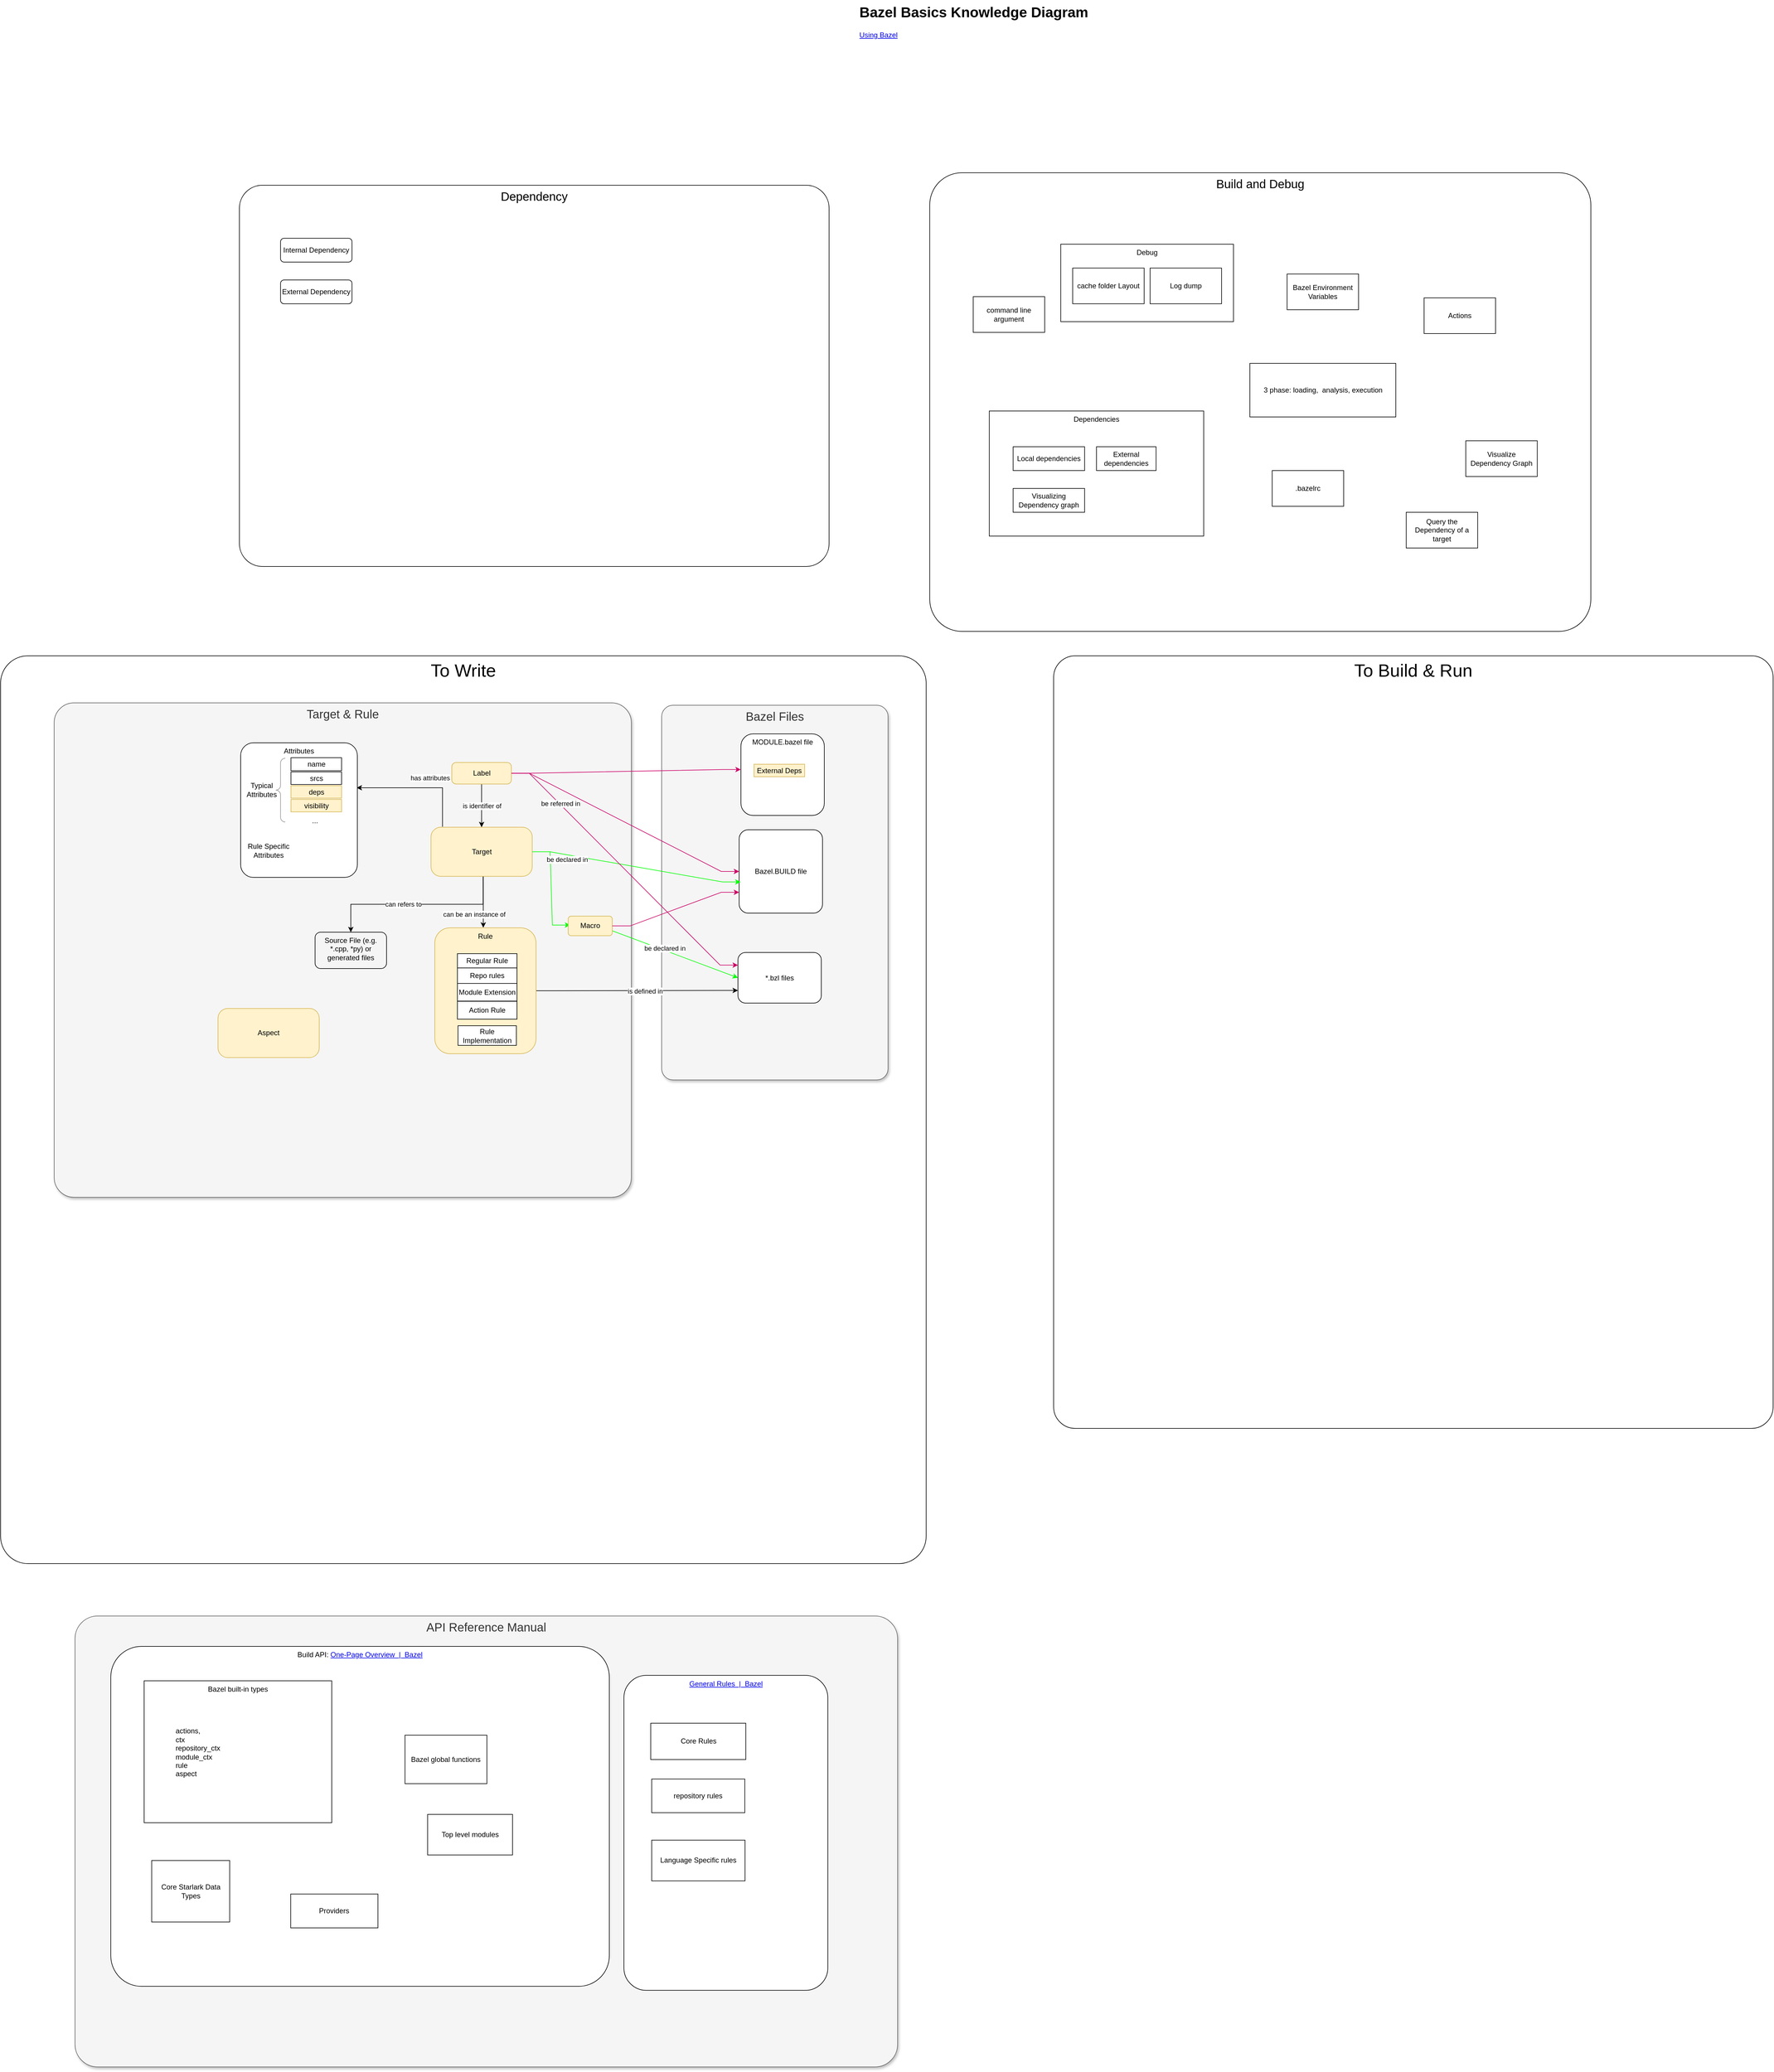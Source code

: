 <mxfile version="24.7.5">
  <diagram name="Page-1" id="FQG66JRKxwmyas7ND9U_">
    <mxGraphModel dx="3564" dy="2626" grid="1" gridSize="1" guides="1" tooltips="1" connect="1" arrows="1" fold="1" page="1" pageScale="1" pageWidth="850" pageHeight="1100" math="0" shadow="0">
      <root>
        <mxCell id="0" />
        <mxCell id="1" parent="0" />
        <mxCell id="D231da03u5sPEP_C2MeJ-8" value="To Build &amp;amp; Run" style="rounded=1;whiteSpace=wrap;html=1;arcSize=3;verticalAlign=top;fontSize=30;" parent="1" vertex="1">
          <mxGeometry x="1638" y="41" width="1208" height="1297" as="geometry" />
        </mxCell>
        <mxCell id="D231da03u5sPEP_C2MeJ-7" value="To Write" style="rounded=1;whiteSpace=wrap;html=1;arcSize=3;verticalAlign=top;fontSize=30;movable=0;resizable=0;rotatable=0;deletable=0;editable=0;locked=1;connectable=0;" parent="1" vertex="1">
          <mxGeometry x="-130" y="41" width="1554" height="1524" as="geometry" />
        </mxCell>
        <mxCell id="Ve8q5e5dPfvhV3Oinw9s-3" value="Target &amp;amp; Rule" style="rounded=1;whiteSpace=wrap;html=1;verticalAlign=top;fillColor=#f5f5f5;arcSize=4;shadow=1;movable=1;resizable=1;rotatable=1;deletable=1;editable=1;locked=0;connectable=1;fontSize=20;fontColor=#333333;strokeColor=#666666;" parent="1" vertex="1">
          <mxGeometry x="-40" y="120" width="969" height="830" as="geometry" />
        </mxCell>
        <mxCell id="GcKPeu6k6k3cINVtdM0u-2" value="Bazel Files" style="rounded=1;whiteSpace=wrap;html=1;verticalAlign=top;fillColor=#f5f5f5;arcSize=5;shadow=1;movable=1;resizable=1;rotatable=1;deletable=1;editable=1;locked=0;connectable=1;fontSize=20;fontColor=#333333;strokeColor=#666666;" parent="1" vertex="1">
          <mxGeometry x="980" y="124" width="380" height="629" as="geometry" />
        </mxCell>
        <mxCell id="Ve8q5e5dPfvhV3Oinw9s-7" style="rounded=0;orthogonalLoop=1;jettySize=auto;html=1;exitX=0.515;exitY=1.003;exitDx=0;exitDy=0;exitPerimeter=0;entryX=0.5;entryY=0;entryDx=0;entryDy=0;strokeColor=default;edgeStyle=orthogonalEdgeStyle;elbow=vertical;" parent="1" source="GcKPeu6k6k3cINVtdM0u-3" target="GcKPeu6k6k3cINVtdM0u-26" edge="1">
          <mxGeometry relative="1" as="geometry">
            <mxPoint x="680" y="410" as="sourcePoint" />
          </mxGeometry>
        </mxCell>
        <mxCell id="Ve8q5e5dPfvhV3Oinw9s-10" value="can refers to" style="edgeLabel;html=1;align=center;verticalAlign=middle;resizable=0;points=[];" parent="Ve8q5e5dPfvhV3Oinw9s-7" vertex="1" connectable="0">
          <mxGeometry x="0.281" y="2" relative="1" as="geometry">
            <mxPoint x="21" y="-2" as="offset" />
          </mxGeometry>
        </mxCell>
        <mxCell id="Ve8q5e5dPfvhV3Oinw9s-12" style="edgeStyle=orthogonalEdgeStyle;rounded=0;orthogonalLoop=1;jettySize=auto;html=1;entryX=0.994;entryY=0.334;entryDx=0;entryDy=0;exitX=0.114;exitY=-0.01;exitDx=0;exitDy=0;exitPerimeter=0;entryPerimeter=0;" parent="1" source="GcKPeu6k6k3cINVtdM0u-3" target="bbqUkE-MQOSx1dVK-rNj-19" edge="1">
          <mxGeometry relative="1" as="geometry" />
        </mxCell>
        <mxCell id="Ve8q5e5dPfvhV3Oinw9s-19" value="has attributes" style="edgeLabel;html=1;align=center;verticalAlign=middle;resizable=0;points=[];" parent="Ve8q5e5dPfvhV3Oinw9s-12" vertex="1" connectable="0">
          <mxGeometry x="-0.155" relative="1" as="geometry">
            <mxPoint x="2" y="-17" as="offset" />
          </mxGeometry>
        </mxCell>
        <mxCell id="Ve8q5e5dPfvhV3Oinw9s-14" style="edgeStyle=entityRelationEdgeStyle;rounded=0;orthogonalLoop=1;jettySize=auto;html=1;entryX=0.046;entryY=0.455;entryDx=0;entryDy=0;entryPerimeter=0;strokeColor=#00FF00;" parent="1" source="GcKPeu6k6k3cINVtdM0u-3" target="bbqUkE-MQOSx1dVK-rNj-8" edge="1">
          <mxGeometry relative="1" as="geometry" />
        </mxCell>
        <mxCell id="GcKPeu6k6k3cINVtdM0u-3" value="Target" style="rounded=1;whiteSpace=wrap;html=1;fillColor=#fff2cc;strokeColor=#d6b656;arcSize=20;" parent="1" vertex="1">
          <mxGeometry x="592.6" y="328.75" width="170" height="82.5" as="geometry" />
        </mxCell>
        <mxCell id="GcKPeu6k6k3cINVtdM0u-15" value="*.bzl files" style="rounded=1;whiteSpace=wrap;html=1;verticalAlign=middle;" parent="1" vertex="1">
          <mxGeometry x="1108" y="539" width="140" height="85" as="geometry" />
        </mxCell>
        <mxCell id="GcKPeu6k6k3cINVtdM0u-16" value="MODULE.bazel file" style="rounded=1;whiteSpace=wrap;html=1;verticalAlign=top;" parent="1" vertex="1">
          <mxGeometry x="1113" y="172" width="140" height="137" as="geometry" />
        </mxCell>
        <mxCell id="GcKPeu6k6k3cINVtdM0u-19" value="" style="endArrow=none;html=1;rounded=0;entryX=1;entryY=0.5;entryDx=0;entryDy=0;edgeStyle=entityRelationEdgeStyle;startArrow=classic;startFill=1;endFill=0;exitX=0;exitY=0.75;exitDx=0;exitDy=0;" parent="1" source="GcKPeu6k6k3cINVtdM0u-15" target="GcKPeu6k6k3cINVtdM0u-1" edge="1">
          <mxGeometry width="50" height="50" relative="1" as="geometry">
            <mxPoint x="620" y="540" as="sourcePoint" />
            <mxPoint x="690" y="480" as="targetPoint" />
          </mxGeometry>
        </mxCell>
        <mxCell id="GcKPeu6k6k3cINVtdM0u-20" value="is defined in" style="edgeLabel;html=1;align=center;verticalAlign=middle;resizable=0;points=[];" parent="GcKPeu6k6k3cINVtdM0u-19" vertex="1" connectable="0">
          <mxGeometry x="-0.216" relative="1" as="geometry">
            <mxPoint x="-23" y="1" as="offset" />
          </mxGeometry>
        </mxCell>
        <mxCell id="GcKPeu6k6k3cINVtdM0u-12" value="Bazel.BUILD file" style="rounded=1;whiteSpace=wrap;html=1;verticalAlign=middle;arcSize=11;" parent="1" vertex="1">
          <mxGeometry x="1110" y="333" width="140" height="140" as="geometry" />
        </mxCell>
        <mxCell id="GcKPeu6k6k3cINVtdM0u-13" style="edgeStyle=entityRelationEdgeStyle;rounded=0;orthogonalLoop=1;jettySize=auto;html=1;entryX=0;entryY=0.5;entryDx=0;entryDy=0;exitX=1;exitY=0.5;exitDx=0;exitDy=0;strokeColor=#CC0066;" parent="1" source="Ve8q5e5dPfvhV3Oinw9s-1" target="GcKPeu6k6k3cINVtdM0u-12" edge="1">
          <mxGeometry relative="1" as="geometry">
            <mxPoint x="730" y="240" as="sourcePoint" />
          </mxGeometry>
        </mxCell>
        <mxCell id="GcKPeu6k6k3cINVtdM0u-26" value="Source File (e.g. *.cpp, *py) or generated files" style="rounded=1;whiteSpace=wrap;html=1;verticalAlign=top;fillColor=none;" parent="1" vertex="1">
          <mxGeometry x="398" y="505" width="120" height="61" as="geometry" />
        </mxCell>
        <mxCell id="bbqUkE-MQOSx1dVK-rNj-1" style="rounded=0;orthogonalLoop=1;jettySize=auto;html=1;entryX=0.479;entryY=-0.001;entryDx=0;entryDy=0;exitX=0.516;exitY=1.004;exitDx=0;exitDy=0;exitPerimeter=0;entryPerimeter=0;" parent="1" source="GcKPeu6k6k3cINVtdM0u-3" target="GcKPeu6k6k3cINVtdM0u-1" edge="1">
          <mxGeometry relative="1" as="geometry">
            <mxPoint x="679" y="410" as="sourcePoint" />
          </mxGeometry>
        </mxCell>
        <mxCell id="bbqUkE-MQOSx1dVK-rNj-2" value="can be an instance of" style="edgeLabel;html=1;align=center;verticalAlign=middle;resizable=0;points=[];" parent="bbqUkE-MQOSx1dVK-rNj-1" vertex="1" connectable="0">
          <mxGeometry x="-0.284" y="-1" relative="1" as="geometry">
            <mxPoint x="-15" y="33" as="offset" />
          </mxGeometry>
        </mxCell>
        <mxCell id="GcKPeu6k6k3cINVtdM0u-1" value="Rule" style="rounded=1;whiteSpace=wrap;html=1;verticalAlign=top;fillColor=#fff2cc;strokeColor=#d6b656;" parent="1" vertex="1">
          <mxGeometry x="599" y="497.62" width="170" height="211.38" as="geometry" />
        </mxCell>
        <mxCell id="GcKPeu6k6k3cINVtdM0u-7" value="Repo rules" style="rounded=0;whiteSpace=wrap;html=1;" parent="1" vertex="1">
          <mxGeometry x="637" y="564.95" width="100" height="26.05" as="geometry" />
        </mxCell>
        <mxCell id="GcKPeu6k6k3cINVtdM0u-8" value="Module Extension" style="rounded=0;whiteSpace=wrap;html=1;" parent="1" vertex="1">
          <mxGeometry x="637" y="591" width="100" height="29.67" as="geometry" />
        </mxCell>
        <mxCell id="GcKPeu6k6k3cINVtdM0u-9" value="Regular Rule" style="rounded=0;whiteSpace=wrap;html=1;" parent="1" vertex="1">
          <mxGeometry x="637" y="541" width="100" height="23.95" as="geometry" />
        </mxCell>
        <mxCell id="Ve8q5e5dPfvhV3Oinw9s-16" style="rounded=0;orthogonalLoop=1;jettySize=auto;html=1;entryX=0;entryY=0.5;entryDx=0;entryDy=0;exitX=1;exitY=0.75;exitDx=0;exitDy=0;strokeColor=#00FF00;" parent="1" source="bbqUkE-MQOSx1dVK-rNj-8" target="GcKPeu6k6k3cINVtdM0u-15" edge="1">
          <mxGeometry relative="1" as="geometry" />
        </mxCell>
        <mxCell id="Ve8q5e5dPfvhV3Oinw9s-17" value="be declared in" style="edgeLabel;html=1;align=center;verticalAlign=middle;resizable=0;points=[];" parent="Ve8q5e5dPfvhV3Oinw9s-16" vertex="1" connectable="0">
          <mxGeometry x="-0.272" relative="1" as="geometry">
            <mxPoint x="11" as="offset" />
          </mxGeometry>
        </mxCell>
        <mxCell id="bbqUkE-MQOSx1dVK-rNj-8" value="Macro" style="rounded=1;whiteSpace=wrap;html=1;verticalAlign=middle;fillColor=#fff2cc;strokeColor=#d6b656;" parent="1" vertex="1">
          <mxGeometry x="823" y="477.99" width="74" height="32.88" as="geometry" />
        </mxCell>
        <mxCell id="bbqUkE-MQOSx1dVK-rNj-19" value="Attributes" style="rounded=1;whiteSpace=wrap;html=1;verticalAlign=top;gradientColor=none;arcSize=11;" parent="1" vertex="1">
          <mxGeometry x="273" y="187" width="196" height="226" as="geometry" />
        </mxCell>
        <mxCell id="bbqUkE-MQOSx1dVK-rNj-21" value="Build and Debug" style="rounded=1;whiteSpace=wrap;html=1;verticalAlign=top;fontSize=20;arcSize=7;fillColor=none;" parent="1" vertex="1">
          <mxGeometry x="1430" y="-770" width="1110" height="770" as="geometry" />
        </mxCell>
        <mxCell id="bbqUkE-MQOSx1dVK-rNj-23" value="command line argument" style="rounded=0;whiteSpace=wrap;html=1;" parent="1" vertex="1">
          <mxGeometry x="1503" y="-562" width="120" height="60" as="geometry" />
        </mxCell>
        <mxCell id="bbqUkE-MQOSx1dVK-rNj-24" value="Dependencies" style="rounded=0;whiteSpace=wrap;html=1;verticalAlign=top;" parent="1" vertex="1">
          <mxGeometry x="1530" y="-370" width="360" height="210" as="geometry" />
        </mxCell>
        <mxCell id="bbqUkE-MQOSx1dVK-rNj-25" value="Debug" style="rounded=0;whiteSpace=wrap;html=1;verticalAlign=top;" parent="1" vertex="1">
          <mxGeometry x="1650" y="-650" width="290" height="130" as="geometry" />
        </mxCell>
        <mxCell id="bbqUkE-MQOSx1dVK-rNj-26" value="Dependency" style="rounded=1;whiteSpace=wrap;html=1;verticalAlign=top;fontSize=20;arcSize=6;fillColor=none;" parent="1" vertex="1">
          <mxGeometry x="271" y="-749" width="990" height="640" as="geometry" />
        </mxCell>
        <mxCell id="bbqUkE-MQOSx1dVK-rNj-27" value="Actions" style="rounded=0;whiteSpace=wrap;html=1;" parent="1" vertex="1">
          <mxGeometry x="2260" y="-560" width="120" height="60" as="geometry" />
        </mxCell>
        <mxCell id="bbqUkE-MQOSx1dVK-rNj-28" value="cache folder Layout" style="rounded=0;whiteSpace=wrap;html=1;" parent="1" vertex="1">
          <mxGeometry x="1670" y="-610" width="120" height="60" as="geometry" />
        </mxCell>
        <mxCell id="bbqUkE-MQOSx1dVK-rNj-31" value="Query the Dependency of a target" style="rounded=0;whiteSpace=wrap;html=1;" parent="1" vertex="1">
          <mxGeometry x="2230" y="-200" width="120" height="60" as="geometry" />
        </mxCell>
        <mxCell id="bbqUkE-MQOSx1dVK-rNj-32" value="Visualize Dependency Graph" style="rounded=0;whiteSpace=wrap;html=1;" parent="1" vertex="1">
          <mxGeometry x="2330" y="-320" width="120" height="60" as="geometry" />
        </mxCell>
        <mxCell id="bbqUkE-MQOSx1dVK-rNj-33" value="Action Rule" style="rounded=0;whiteSpace=wrap;html=1;" parent="1" vertex="1">
          <mxGeometry x="637" y="621" width="100" height="30" as="geometry" />
        </mxCell>
        <mxCell id="71Gd6n94zSAD7fypqmDX-1" value="Bazel Environment Variables" style="rounded=0;whiteSpace=wrap;html=1;" parent="1" vertex="1">
          <mxGeometry x="2030" y="-600" width="120" height="60" as="geometry" />
        </mxCell>
        <mxCell id="71Gd6n94zSAD7fypqmDX-2" value="3 phase: loading,&amp;nbsp; analysis, execution" style="rounded=0;whiteSpace=wrap;html=1;" parent="1" vertex="1">
          <mxGeometry x="1967.5" y="-450" width="245" height="90" as="geometry" />
        </mxCell>
        <mxCell id="71Gd6n94zSAD7fypqmDX-3" value="Log dump" style="rounded=0;whiteSpace=wrap;html=1;" parent="1" vertex="1">
          <mxGeometry x="1800" y="-610" width="120" height="60" as="geometry" />
        </mxCell>
        <mxCell id="JC1Z7sYymZy-ivNrX7L1-3" value=".bazelrc" style="rounded=0;whiteSpace=wrap;html=1;" parent="1" vertex="1">
          <mxGeometry x="2005" y="-270" width="120" height="60" as="geometry" />
        </mxCell>
        <mxCell id="JC1Z7sYymZy-ivNrX7L1-4" value="Local dependencies" style="rounded=0;whiteSpace=wrap;html=1;" parent="1" vertex="1">
          <mxGeometry x="1570" y="-310" width="120" height="40" as="geometry" />
        </mxCell>
        <mxCell id="JC1Z7sYymZy-ivNrX7L1-5" value="External dependencies" style="rounded=0;whiteSpace=wrap;html=1;" parent="1" vertex="1">
          <mxGeometry x="1710" y="-310" width="100" height="40" as="geometry" />
        </mxCell>
        <mxCell id="JC1Z7sYymZy-ivNrX7L1-6" value="Visualizing Dependency graph" style="rounded=0;whiteSpace=wrap;html=1;" parent="1" vertex="1">
          <mxGeometry x="1570" y="-240" width="120" height="40" as="geometry" />
        </mxCell>
        <mxCell id="JC1Z7sYymZy-ivNrX7L1-8" value="&lt;h1 style=&quot;margin-top: 0px;&quot;&gt;Bazel Basics Knowledge Diagram&lt;/h1&gt;&lt;p&gt;&lt;a href=&quot;https://bazel.build/docs&quot;&gt;Using Bazel&lt;/a&gt;&lt;br&gt;&lt;/p&gt;" style="text;html=1;whiteSpace=wrap;overflow=hidden;rounded=0;" parent="1" vertex="1">
          <mxGeometry x="1310" y="-1060" width="410" height="120" as="geometry" />
        </mxCell>
        <mxCell id="Ve8q5e5dPfvhV3Oinw9s-2" value="is identifier of" style="edgeStyle=orthogonalEdgeStyle;rounded=0;orthogonalLoop=1;jettySize=auto;html=1;entryX=0.5;entryY=0;entryDx=0;entryDy=0;" parent="1" source="Ve8q5e5dPfvhV3Oinw9s-1" target="GcKPeu6k6k3cINVtdM0u-3" edge="1">
          <mxGeometry relative="1" as="geometry" />
        </mxCell>
        <mxCell id="Ve8q5e5dPfvhV3Oinw9s-1" value="Label" style="rounded=1;whiteSpace=wrap;html=1;fillColor=#fff2cc;strokeColor=#d6b656;arcSize=20;" parent="1" vertex="1">
          <mxGeometry x="627.6" y="220" width="100" height="36.25" as="geometry" />
        </mxCell>
        <mxCell id="Ve8q5e5dPfvhV3Oinw9s-5" value="Internal Dependency" style="rounded=1;whiteSpace=wrap;html=1;" parent="1" vertex="1">
          <mxGeometry x="340" y="-660" width="120" height="40" as="geometry" />
        </mxCell>
        <mxCell id="Ve8q5e5dPfvhV3Oinw9s-6" value="External Dependency" style="rounded=1;whiteSpace=wrap;html=1;" parent="1" vertex="1">
          <mxGeometry x="340" y="-590" width="120" height="40" as="geometry" />
        </mxCell>
        <mxCell id="Ve8q5e5dPfvhV3Oinw9s-8" style="edgeStyle=entityRelationEdgeStyle;rounded=0;orthogonalLoop=1;jettySize=auto;html=1;entryX=0.017;entryY=0.626;entryDx=0;entryDy=0;strokeColor=#00FF00;entryPerimeter=0;" parent="1" source="GcKPeu6k6k3cINVtdM0u-3" target="GcKPeu6k6k3cINVtdM0u-12" edge="1">
          <mxGeometry relative="1" as="geometry" />
        </mxCell>
        <mxCell id="Ve8q5e5dPfvhV3Oinw9s-9" value="be declared in" style="edgeLabel;html=1;align=center;verticalAlign=middle;resizable=0;points=[];" parent="Ve8q5e5dPfvhV3Oinw9s-8" vertex="1" connectable="0">
          <mxGeometry x="-0.736" y="2" relative="1" as="geometry">
            <mxPoint x="11" y="12" as="offset" />
          </mxGeometry>
        </mxCell>
        <mxCell id="Ve8q5e5dPfvhV3Oinw9s-15" style="edgeStyle=entityRelationEdgeStyle;rounded=0;orthogonalLoop=1;jettySize=auto;html=1;entryX=-0.002;entryY=0.437;entryDx=0;entryDy=0;entryPerimeter=0;strokeColor=#CC0066;" parent="1" source="Ve8q5e5dPfvhV3Oinw9s-1" target="GcKPeu6k6k3cINVtdM0u-16" edge="1">
          <mxGeometry relative="1" as="geometry" />
        </mxCell>
        <mxCell id="GcKPeu6k6k3cINVtdM0u-17" style="edgeStyle=entityRelationEdgeStyle;rounded=0;orthogonalLoop=1;jettySize=auto;html=1;entryX=0;entryY=0.25;entryDx=0;entryDy=0;exitX=1;exitY=0.5;exitDx=0;exitDy=0;strokeColor=#CC0066;" parent="1" source="Ve8q5e5dPfvhV3Oinw9s-1" target="GcKPeu6k6k3cINVtdM0u-15" edge="1">
          <mxGeometry relative="1" as="geometry" />
        </mxCell>
        <mxCell id="GcKPeu6k6k3cINVtdM0u-25" value="be referred in" style="edgeLabel;html=1;align=center;verticalAlign=middle;resizable=0;points=[];" parent="GcKPeu6k6k3cINVtdM0u-17" vertex="1" connectable="0">
          <mxGeometry x="-0.027" y="1" relative="1" as="geometry">
            <mxPoint x="-104" y="-105" as="offset" />
          </mxGeometry>
        </mxCell>
        <mxCell id="Ve8q5e5dPfvhV3Oinw9s-18" style="edgeStyle=entityRelationEdgeStyle;rounded=0;orthogonalLoop=1;jettySize=auto;html=1;entryX=0;entryY=0.75;entryDx=0;entryDy=0;strokeColor=#CC0066;" parent="1" source="bbqUkE-MQOSx1dVK-rNj-8" target="GcKPeu6k6k3cINVtdM0u-12" edge="1">
          <mxGeometry relative="1" as="geometry" />
        </mxCell>
        <mxCell id="Ve8q5e5dPfvhV3Oinw9s-20" value="name" style="rounded=0;whiteSpace=wrap;html=1;" parent="1" vertex="1">
          <mxGeometry x="357.5" y="212" width="85" height="22" as="geometry" />
        </mxCell>
        <mxCell id="Ve8q5e5dPfvhV3Oinw9s-21" value="srcs" style="rounded=0;whiteSpace=wrap;html=1;" parent="1" vertex="1">
          <mxGeometry x="357.5" y="236" width="85" height="21" as="geometry" />
        </mxCell>
        <mxCell id="Ve8q5e5dPfvhV3Oinw9s-22" value="deps" style="rounded=0;whiteSpace=wrap;html=1;fillColor=#fff2cc;strokeColor=#d6b656;" parent="1" vertex="1">
          <mxGeometry x="357.5" y="259" width="85" height="21" as="geometry" />
        </mxCell>
        <mxCell id="Ve8q5e5dPfvhV3Oinw9s-23" value="visibility" style="rounded=0;whiteSpace=wrap;html=1;fillColor=#fff2cc;strokeColor=#d6b656;" parent="1" vertex="1">
          <mxGeometry x="357.5" y="282" width="85" height="21" as="geometry" />
        </mxCell>
        <mxCell id="bbqUkE-MQOSx1dVK-rNj-16" value="Rule Implementation" style="rounded=0;whiteSpace=wrap;html=1;fontSize=12;verticalAlign=middle;arcSize=10;" parent="1" vertex="1">
          <mxGeometry x="638" y="662" width="98" height="33" as="geometry" />
        </mxCell>
        <mxCell id="D231da03u5sPEP_C2MeJ-6" value="External Deps" style="rounded=0;whiteSpace=wrap;html=1;fillColor=#fff2cc;strokeColor=#d6b656;" parent="1" vertex="1">
          <mxGeometry x="1135" y="223" width="85" height="21" as="geometry" />
        </mxCell>
        <mxCell id="eGqtlovaF6iEHn0WBNoU-1" value="API Reference Manual" style="group;fillColor=#f5f5f5;fontColor=#333333;strokeColor=#666666;rounded=1;arcSize=5;shadow=1;fontSize=20;" vertex="1" connectable="0" parent="1">
          <mxGeometry x="-5" y="1653" width="1381" height="757" as="geometry" />
        </mxCell>
        <mxCell id="eGqtlovaF6iEHn0WBNoU-2" value="&lt;a href=&quot;https://bazel.build/reference/be/general&quot;&gt;General Rules &amp;nbsp;|&amp;nbsp; Bazel&lt;/a&gt;" style="rounded=1;whiteSpace=wrap;html=1;labelBackgroundColor=none;verticalAlign=top;arcSize=11;" vertex="1" parent="eGqtlovaF6iEHn0WBNoU-1">
          <mxGeometry x="921.525" y="99.585" width="342.354" height="528.844" as="geometry" />
        </mxCell>
        <mxCell id="eGqtlovaF6iEHn0WBNoU-3" value="Build API:&amp;nbsp;&lt;a href=&quot;https://bazel.build/rules/lib/overview&quot;&gt;One-Page Overview &amp;nbsp;|&amp;nbsp; Bazel&lt;/a&gt;" style="rounded=1;whiteSpace=wrap;html=1;verticalAlign=top;arcSize=9;" vertex="1" parent="eGqtlovaF6iEHn0WBNoU-1">
          <mxGeometry x="60" y="51.059" width="837.07" height="570.603" as="geometry" />
        </mxCell>
        <mxCell id="eGqtlovaF6iEHn0WBNoU-4" value="Bazel built-in types&lt;br&gt;&lt;div&gt;&lt;br&gt;&lt;/div&gt;" style="rounded=0;whiteSpace=wrap;html=1;verticalAlign=top;align=center;horizontal=1;" vertex="1" parent="eGqtlovaF6iEHn0WBNoU-1">
          <mxGeometry x="116" y="108.77" width="315" height="238.23" as="geometry" />
        </mxCell>
        <mxCell id="eGqtlovaF6iEHn0WBNoU-5" value="Bazel global functions" style="rounded=0;whiteSpace=wrap;html=1;" vertex="1" parent="eGqtlovaF6iEHn0WBNoU-1">
          <mxGeometry x="554.004" y="200.001" width="137.482" height="81.441" as="geometry" />
        </mxCell>
        <mxCell id="eGqtlovaF6iEHn0WBNoU-6" value="Top level modules" style="rounded=0;whiteSpace=wrap;html=1;" vertex="1" parent="eGqtlovaF6iEHn0WBNoU-1">
          <mxGeometry x="591.997" y="333.002" width="142.52" height="68.16" as="geometry" />
        </mxCell>
        <mxCell id="eGqtlovaF6iEHn0WBNoU-7" value="repository rules" style="rounded=0;whiteSpace=wrap;html=1;" vertex="1" parent="eGqtlovaF6iEHn0WBNoU-1">
          <mxGeometry x="968.206" y="273.65" width="156.325" height="56.515" as="geometry" />
        </mxCell>
        <mxCell id="eGqtlovaF6iEHn0WBNoU-8" value="Providers" style="rounded=0;whiteSpace=wrap;html=1;" vertex="1" parent="eGqtlovaF6iEHn0WBNoU-1">
          <mxGeometry x="362.097" y="466.737" width="146.454" height="56.797" as="geometry" />
        </mxCell>
        <mxCell id="eGqtlovaF6iEHn0WBNoU-9" value="Core Starlark Data Types" style="rounded=0;whiteSpace=wrap;html=1;" vertex="1" parent="eGqtlovaF6iEHn0WBNoU-1">
          <mxGeometry x="128.703" y="410.472" width="130.939" height="103.209" as="geometry" />
        </mxCell>
        <mxCell id="eGqtlovaF6iEHn0WBNoU-10" value="Core Rules" style="rounded=0;whiteSpace=wrap;html=1;" vertex="1" parent="eGqtlovaF6iEHn0WBNoU-1">
          <mxGeometry x="966.571" y="179.955" width="159.594" height="60.976" as="geometry" />
        </mxCell>
        <mxCell id="eGqtlovaF6iEHn0WBNoU-11" value="Language Specific rules" style="rounded=0;whiteSpace=wrap;html=1;" vertex="1" parent="eGqtlovaF6iEHn0WBNoU-1">
          <mxGeometry x="968.206" y="376.269" width="156.672" height="68.413" as="geometry" />
        </mxCell>
        <mxCell id="eGqtlovaF6iEHn0WBNoU-18" value="actions,&amp;nbsp;&lt;div&gt;ctx&lt;/div&gt;&lt;div&gt;repository_ctx&lt;/div&gt;&lt;div&gt;module_ctx&lt;/div&gt;&lt;div&gt;rule&lt;/div&gt;&lt;div&gt;aspect&lt;/div&gt;" style="text;html=1;align=left;verticalAlign=middle;whiteSpace=wrap;rounded=0;" vertex="1" parent="eGqtlovaF6iEHn0WBNoU-1">
          <mxGeometry x="167" y="178" width="188" height="101" as="geometry" />
        </mxCell>
        <mxCell id="eGqtlovaF6iEHn0WBNoU-13" value="" style="labelPosition=right;align=left;strokeWidth=1;shape=mxgraph.mockup.markup.curlyBrace;html=1;shadow=0;dashed=0;strokeColor=#999999;direction=north;" vertex="1" parent="1">
          <mxGeometry x="332" y="213" width="16" height="107" as="geometry" />
        </mxCell>
        <mxCell id="eGqtlovaF6iEHn0WBNoU-15" value="Typical Attributes" style="text;html=1;align=center;verticalAlign=middle;whiteSpace=wrap;rounded=0;" vertex="1" parent="1">
          <mxGeometry x="274" y="249" width="68.5" height="34" as="geometry" />
        </mxCell>
        <mxCell id="eGqtlovaF6iEHn0WBNoU-16" value="..." style="text;html=1;align=center;verticalAlign=middle;whiteSpace=wrap;rounded=0;" vertex="1" parent="1">
          <mxGeometry x="368" y="306.75" width="60" height="22" as="geometry" />
        </mxCell>
        <mxCell id="eGqtlovaF6iEHn0WBNoU-17" value="Rule Specific Attributes" style="text;html=1;align=center;verticalAlign=middle;whiteSpace=wrap;rounded=0;" vertex="1" parent="1">
          <mxGeometry x="275" y="351" width="90" height="34" as="geometry" />
        </mxCell>
        <mxCell id="eGqtlovaF6iEHn0WBNoU-19" value="Aspect" style="rounded=1;whiteSpace=wrap;html=1;fillColor=#fff2cc;strokeColor=#d6b656;arcSize=20;" vertex="1" parent="1">
          <mxGeometry x="235" y="633" width="170" height="82.5" as="geometry" />
        </mxCell>
      </root>
    </mxGraphModel>
  </diagram>
</mxfile>
